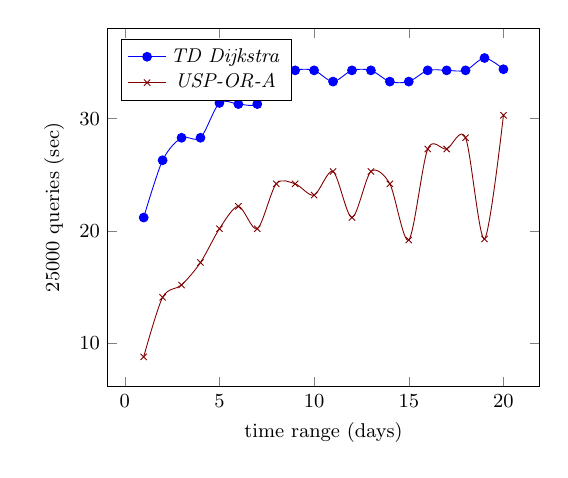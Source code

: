 \tikzstyle{textstyle}=[font=\fontsize{9}{9}\selectfont]
\begin{tikzpicture}[textstyle, scale=0.8]
    \begin{axis}[
        xlabel={time range (days)},
        ylabel={$25000$ queries (sec)},
		legend pos=north west
        ]
        
    \addplot[smooth,mark=*,color=blue] plot coordinates {
		(1,21.2)
		(2,26.3)
		(3,28.3)
		(4,28.3)
		(5,31.4)
		(6,31.3)
		(7,31.3)
		(8,33.3)
		(9,34.3)
		(10,34.3)
		(11,33.3)
		(12,34.3)
		(13,34.3)
		(14,33.3)
		(15,33.3)
		(16,34.3)
		(17,34.3)
		(18,34.3)
		(19,35.4)
		(20,34.4)
    };
    \addlegendentry{\textit{TD Dijkstra}}
    
    \addplot[smooth,mark=x,color=black!50!red] plot coordinates {
		(1,8.8)
		(2,14.1)
		(3,15.2)
		(4,17.2)
		(5,20.2)
		(6,22.2)
		(7,20.2)
		(8,24.2)
		(9,24.2)
		(10,23.2)
		(11,25.3)
		(12,21.2)
		(13,25.3)
		(14,24.2)
		(15,19.2)
		(16,27.3)
		(17,27.3)
		(18,28.3)
		(19,19.3)
		(20,30.3)
    };
    \addlegendentry{\textit{USP-OR-A}}
    
    \end{axis}
\end{tikzpicture}
